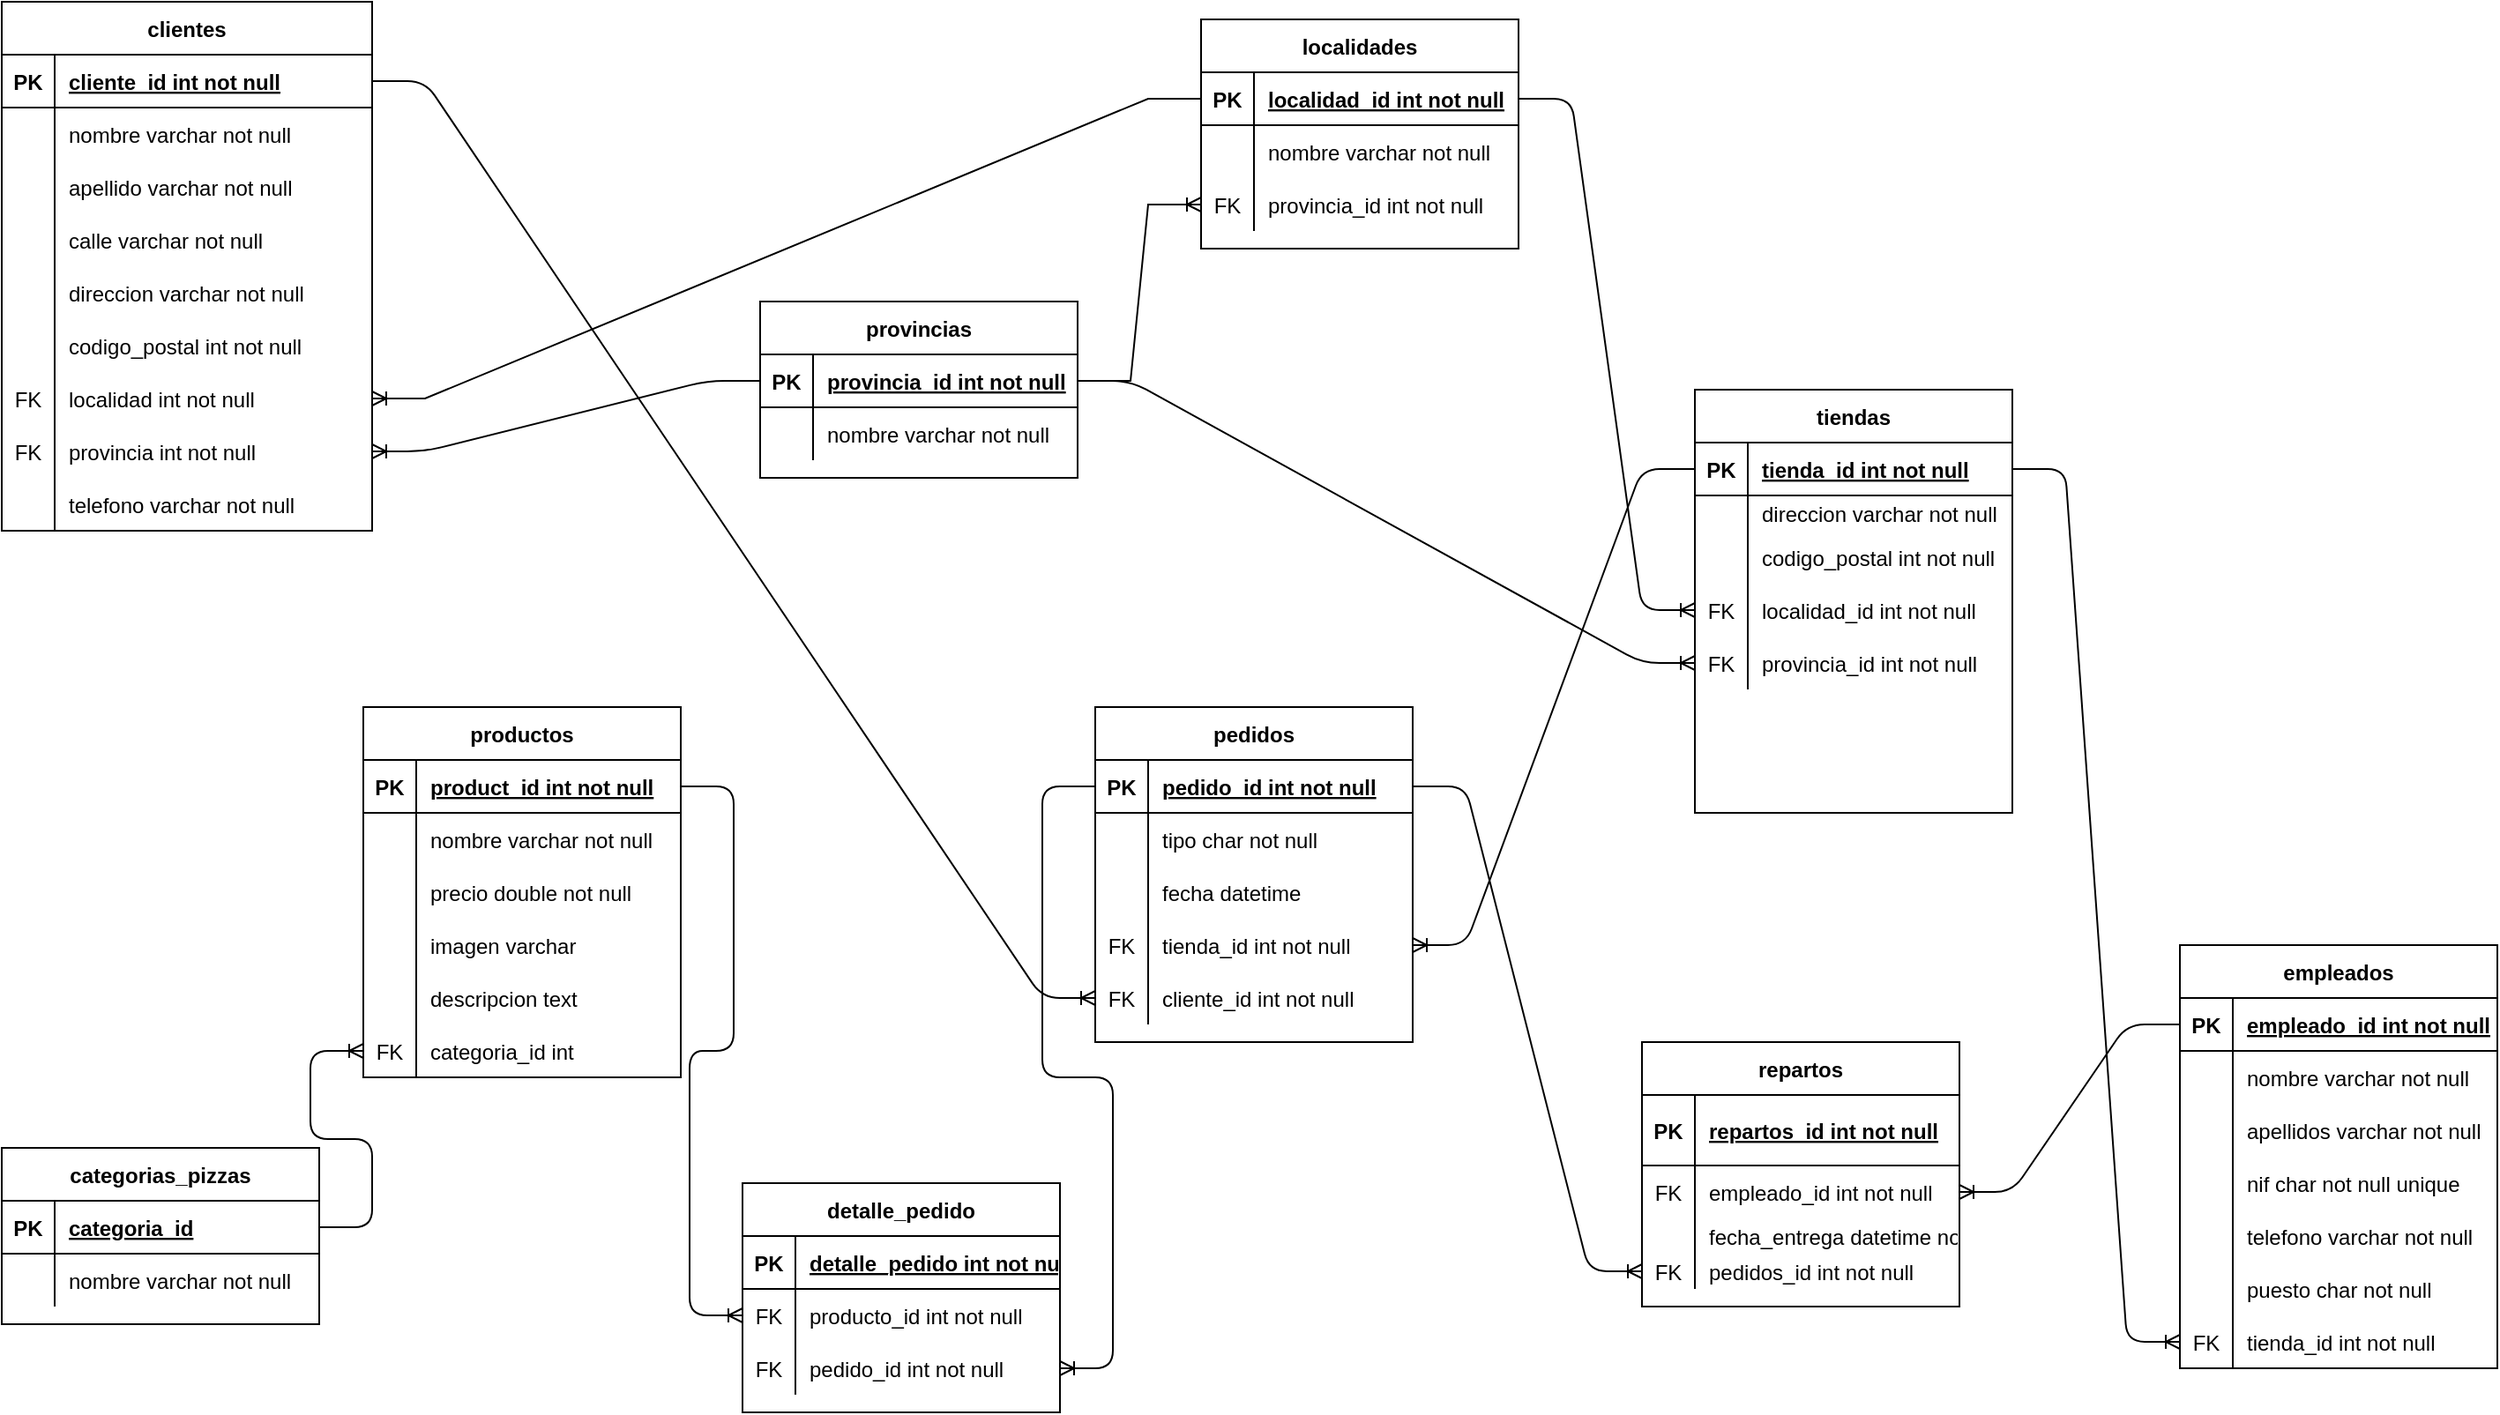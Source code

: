 <mxfile version="14.4.9" type="device"><diagram id="R2lEEEUBdFMjLlhIrx00" name="Page-1"><mxGraphModel dx="2365" dy="1545" grid="1" gridSize="10" guides="1" tooltips="1" connect="1" arrows="1" fold="1" page="1" pageScale="1" pageWidth="850" pageHeight="1100" math="0" shadow="0" extFonts="Permanent Marker^https://fonts.googleapis.com/css?family=Permanent+Marker"><root><mxCell id="0"/><mxCell id="1" parent="0"/><mxCell id="0Wo9nXaF5bsCKAVNyuNx-1" value="clientes" style="shape=table;startSize=30;container=1;collapsible=1;childLayout=tableLayout;fixedRows=1;rowLines=0;fontStyle=1;align=center;resizeLast=1;" vertex="1" parent="1"><mxGeometry x="40" y="40" width="210" height="300" as="geometry"/></mxCell><mxCell id="0Wo9nXaF5bsCKAVNyuNx-2" value="" style="shape=partialRectangle;collapsible=0;dropTarget=0;pointerEvents=0;fillColor=none;top=0;left=0;bottom=1;right=0;points=[[0,0.5],[1,0.5]];portConstraint=eastwest;" vertex="1" parent="0Wo9nXaF5bsCKAVNyuNx-1"><mxGeometry y="30" width="210" height="30" as="geometry"/></mxCell><mxCell id="0Wo9nXaF5bsCKAVNyuNx-3" value="PK" style="shape=partialRectangle;connectable=0;fillColor=none;top=0;left=0;bottom=0;right=0;fontStyle=1;overflow=hidden;" vertex="1" parent="0Wo9nXaF5bsCKAVNyuNx-2"><mxGeometry width="30" height="30" as="geometry"/></mxCell><mxCell id="0Wo9nXaF5bsCKAVNyuNx-4" value="cliente_id int not null" style="shape=partialRectangle;connectable=0;fillColor=none;top=0;left=0;bottom=0;right=0;align=left;spacingLeft=6;fontStyle=5;overflow=hidden;" vertex="1" parent="0Wo9nXaF5bsCKAVNyuNx-2"><mxGeometry x="30" width="180" height="30" as="geometry"/></mxCell><mxCell id="0Wo9nXaF5bsCKAVNyuNx-5" value="" style="shape=partialRectangle;collapsible=0;dropTarget=0;pointerEvents=0;fillColor=none;top=0;left=0;bottom=0;right=0;points=[[0,0.5],[1,0.5]];portConstraint=eastwest;" vertex="1" parent="0Wo9nXaF5bsCKAVNyuNx-1"><mxGeometry y="60" width="210" height="30" as="geometry"/></mxCell><mxCell id="0Wo9nXaF5bsCKAVNyuNx-6" value="" style="shape=partialRectangle;connectable=0;fillColor=none;top=0;left=0;bottom=0;right=0;editable=1;overflow=hidden;" vertex="1" parent="0Wo9nXaF5bsCKAVNyuNx-5"><mxGeometry width="30" height="30" as="geometry"/></mxCell><mxCell id="0Wo9nXaF5bsCKAVNyuNx-7" value="nombre varchar not null" style="shape=partialRectangle;connectable=0;fillColor=none;top=0;left=0;bottom=0;right=0;align=left;spacingLeft=6;overflow=hidden;" vertex="1" parent="0Wo9nXaF5bsCKAVNyuNx-5"><mxGeometry x="30" width="180" height="30" as="geometry"/></mxCell><mxCell id="0Wo9nXaF5bsCKAVNyuNx-8" value="" style="shape=partialRectangle;collapsible=0;dropTarget=0;pointerEvents=0;fillColor=none;top=0;left=0;bottom=0;right=0;points=[[0,0.5],[1,0.5]];portConstraint=eastwest;" vertex="1" parent="0Wo9nXaF5bsCKAVNyuNx-1"><mxGeometry y="90" width="210" height="30" as="geometry"/></mxCell><mxCell id="0Wo9nXaF5bsCKAVNyuNx-9" value="" style="shape=partialRectangle;connectable=0;fillColor=none;top=0;left=0;bottom=0;right=0;editable=1;overflow=hidden;" vertex="1" parent="0Wo9nXaF5bsCKAVNyuNx-8"><mxGeometry width="30" height="30" as="geometry"/></mxCell><mxCell id="0Wo9nXaF5bsCKAVNyuNx-10" value="apellido varchar not null" style="shape=partialRectangle;connectable=0;fillColor=none;top=0;left=0;bottom=0;right=0;align=left;spacingLeft=6;overflow=hidden;" vertex="1" parent="0Wo9nXaF5bsCKAVNyuNx-8"><mxGeometry x="30" width="180" height="30" as="geometry"/></mxCell><mxCell id="0Wo9nXaF5bsCKAVNyuNx-11" value="" style="shape=partialRectangle;collapsible=0;dropTarget=0;pointerEvents=0;fillColor=none;top=0;left=0;bottom=0;right=0;points=[[0,0.5],[1,0.5]];portConstraint=eastwest;" vertex="1" parent="0Wo9nXaF5bsCKAVNyuNx-1"><mxGeometry y="120" width="210" height="30" as="geometry"/></mxCell><mxCell id="0Wo9nXaF5bsCKAVNyuNx-12" value="" style="shape=partialRectangle;connectable=0;fillColor=none;top=0;left=0;bottom=0;right=0;editable=1;overflow=hidden;" vertex="1" parent="0Wo9nXaF5bsCKAVNyuNx-11"><mxGeometry width="30" height="30" as="geometry"/></mxCell><mxCell id="0Wo9nXaF5bsCKAVNyuNx-13" value="calle varchar not null" style="shape=partialRectangle;connectable=0;fillColor=none;top=0;left=0;bottom=0;right=0;align=left;spacingLeft=6;overflow=hidden;" vertex="1" parent="0Wo9nXaF5bsCKAVNyuNx-11"><mxGeometry x="30" width="180" height="30" as="geometry"/></mxCell><mxCell id="0Wo9nXaF5bsCKAVNyuNx-15" value="" style="shape=partialRectangle;collapsible=0;dropTarget=0;pointerEvents=0;fillColor=none;top=0;left=0;bottom=0;right=0;points=[[0,0.5],[1,0.5]];portConstraint=eastwest;" vertex="1" parent="0Wo9nXaF5bsCKAVNyuNx-1"><mxGeometry y="150" width="210" height="30" as="geometry"/></mxCell><mxCell id="0Wo9nXaF5bsCKAVNyuNx-16" value="" style="shape=partialRectangle;connectable=0;fillColor=none;top=0;left=0;bottom=0;right=0;editable=1;overflow=hidden;" vertex="1" parent="0Wo9nXaF5bsCKAVNyuNx-15"><mxGeometry width="30" height="30" as="geometry"/></mxCell><mxCell id="0Wo9nXaF5bsCKAVNyuNx-17" value="direccion varchar not null" style="shape=partialRectangle;connectable=0;fillColor=none;top=0;left=0;bottom=0;right=0;align=left;spacingLeft=6;overflow=hidden;" vertex="1" parent="0Wo9nXaF5bsCKAVNyuNx-15"><mxGeometry x="30" width="180" height="30" as="geometry"/></mxCell><mxCell id="0Wo9nXaF5bsCKAVNyuNx-18" value="" style="shape=partialRectangle;collapsible=0;dropTarget=0;pointerEvents=0;fillColor=none;top=0;left=0;bottom=0;right=0;points=[[0,0.5],[1,0.5]];portConstraint=eastwest;" vertex="1" parent="0Wo9nXaF5bsCKAVNyuNx-1"><mxGeometry y="180" width="210" height="30" as="geometry"/></mxCell><mxCell id="0Wo9nXaF5bsCKAVNyuNx-19" value="" style="shape=partialRectangle;connectable=0;fillColor=none;top=0;left=0;bottom=0;right=0;editable=1;overflow=hidden;" vertex="1" parent="0Wo9nXaF5bsCKAVNyuNx-18"><mxGeometry width="30" height="30" as="geometry"/></mxCell><mxCell id="0Wo9nXaF5bsCKAVNyuNx-20" value="codigo_postal int not null" style="shape=partialRectangle;connectable=0;fillColor=none;top=0;left=0;bottom=0;right=0;align=left;spacingLeft=6;overflow=hidden;" vertex="1" parent="0Wo9nXaF5bsCKAVNyuNx-18"><mxGeometry x="30" width="180" height="30" as="geometry"/></mxCell><mxCell id="0Wo9nXaF5bsCKAVNyuNx-21" value="" style="shape=partialRectangle;collapsible=0;dropTarget=0;pointerEvents=0;fillColor=none;top=0;left=0;bottom=0;right=0;points=[[0,0.5],[1,0.5]];portConstraint=eastwest;" vertex="1" parent="0Wo9nXaF5bsCKAVNyuNx-1"><mxGeometry y="210" width="210" height="30" as="geometry"/></mxCell><mxCell id="0Wo9nXaF5bsCKAVNyuNx-22" value="FK" style="shape=partialRectangle;connectable=0;fillColor=none;top=0;left=0;bottom=0;right=0;editable=1;overflow=hidden;" vertex="1" parent="0Wo9nXaF5bsCKAVNyuNx-21"><mxGeometry width="30" height="30" as="geometry"/></mxCell><mxCell id="0Wo9nXaF5bsCKAVNyuNx-23" value="localidad int not null" style="shape=partialRectangle;connectable=0;fillColor=none;top=0;left=0;bottom=0;right=0;align=left;spacingLeft=6;overflow=hidden;" vertex="1" parent="0Wo9nXaF5bsCKAVNyuNx-21"><mxGeometry x="30" width="180" height="30" as="geometry"/></mxCell><mxCell id="0Wo9nXaF5bsCKAVNyuNx-24" value="" style="shape=partialRectangle;collapsible=0;dropTarget=0;pointerEvents=0;fillColor=none;top=0;left=0;bottom=0;right=0;points=[[0,0.5],[1,0.5]];portConstraint=eastwest;" vertex="1" parent="0Wo9nXaF5bsCKAVNyuNx-1"><mxGeometry y="240" width="210" height="30" as="geometry"/></mxCell><mxCell id="0Wo9nXaF5bsCKAVNyuNx-25" value="FK" style="shape=partialRectangle;connectable=0;fillColor=none;top=0;left=0;bottom=0;right=0;editable=1;overflow=hidden;" vertex="1" parent="0Wo9nXaF5bsCKAVNyuNx-24"><mxGeometry width="30" height="30" as="geometry"/></mxCell><mxCell id="0Wo9nXaF5bsCKAVNyuNx-26" value="provincia int not null" style="shape=partialRectangle;connectable=0;fillColor=none;top=0;left=0;bottom=0;right=0;align=left;spacingLeft=6;overflow=hidden;" vertex="1" parent="0Wo9nXaF5bsCKAVNyuNx-24"><mxGeometry x="30" width="180" height="30" as="geometry"/></mxCell><mxCell id="0Wo9nXaF5bsCKAVNyuNx-27" value="" style="shape=partialRectangle;collapsible=0;dropTarget=0;pointerEvents=0;fillColor=none;top=0;left=0;bottom=0;right=0;points=[[0,0.5],[1,0.5]];portConstraint=eastwest;" vertex="1" parent="0Wo9nXaF5bsCKAVNyuNx-1"><mxGeometry y="270" width="210" height="30" as="geometry"/></mxCell><mxCell id="0Wo9nXaF5bsCKAVNyuNx-28" value="" style="shape=partialRectangle;connectable=0;fillColor=none;top=0;left=0;bottom=0;right=0;editable=1;overflow=hidden;" vertex="1" parent="0Wo9nXaF5bsCKAVNyuNx-27"><mxGeometry width="30" height="30" as="geometry"/></mxCell><mxCell id="0Wo9nXaF5bsCKAVNyuNx-29" value="telefono varchar not null" style="shape=partialRectangle;connectable=0;fillColor=none;top=0;left=0;bottom=0;right=0;align=left;spacingLeft=6;overflow=hidden;" vertex="1" parent="0Wo9nXaF5bsCKAVNyuNx-27"><mxGeometry x="30" width="180" height="30" as="geometry"/></mxCell><mxCell id="0Wo9nXaF5bsCKAVNyuNx-30" value="provincias" style="shape=table;startSize=30;container=1;collapsible=1;childLayout=tableLayout;fixedRows=1;rowLines=0;fontStyle=1;align=center;resizeLast=1;" vertex="1" parent="1"><mxGeometry x="470" y="210" width="180" height="100" as="geometry"/></mxCell><mxCell id="0Wo9nXaF5bsCKAVNyuNx-31" value="" style="shape=partialRectangle;collapsible=0;dropTarget=0;pointerEvents=0;fillColor=none;top=0;left=0;bottom=1;right=0;points=[[0,0.5],[1,0.5]];portConstraint=eastwest;" vertex="1" parent="0Wo9nXaF5bsCKAVNyuNx-30"><mxGeometry y="30" width="180" height="30" as="geometry"/></mxCell><mxCell id="0Wo9nXaF5bsCKAVNyuNx-32" value="PK" style="shape=partialRectangle;connectable=0;fillColor=none;top=0;left=0;bottom=0;right=0;fontStyle=1;overflow=hidden;" vertex="1" parent="0Wo9nXaF5bsCKAVNyuNx-31"><mxGeometry width="30" height="30" as="geometry"/></mxCell><mxCell id="0Wo9nXaF5bsCKAVNyuNx-33" value="provincia_id int not null" style="shape=partialRectangle;connectable=0;fillColor=none;top=0;left=0;bottom=0;right=0;align=left;spacingLeft=6;fontStyle=5;overflow=hidden;" vertex="1" parent="0Wo9nXaF5bsCKAVNyuNx-31"><mxGeometry x="30" width="150" height="30" as="geometry"/></mxCell><mxCell id="0Wo9nXaF5bsCKAVNyuNx-34" value="" style="shape=partialRectangle;collapsible=0;dropTarget=0;pointerEvents=0;fillColor=none;top=0;left=0;bottom=0;right=0;points=[[0,0.5],[1,0.5]];portConstraint=eastwest;" vertex="1" parent="0Wo9nXaF5bsCKAVNyuNx-30"><mxGeometry y="60" width="180" height="30" as="geometry"/></mxCell><mxCell id="0Wo9nXaF5bsCKAVNyuNx-35" value="" style="shape=partialRectangle;connectable=0;fillColor=none;top=0;left=0;bottom=0;right=0;editable=1;overflow=hidden;" vertex="1" parent="0Wo9nXaF5bsCKAVNyuNx-34"><mxGeometry width="30" height="30" as="geometry"/></mxCell><mxCell id="0Wo9nXaF5bsCKAVNyuNx-36" value="nombre varchar not null" style="shape=partialRectangle;connectable=0;fillColor=none;top=0;left=0;bottom=0;right=0;align=left;spacingLeft=6;overflow=hidden;" vertex="1" parent="0Wo9nXaF5bsCKAVNyuNx-34"><mxGeometry x="30" width="150" height="30" as="geometry"/></mxCell><mxCell id="0Wo9nXaF5bsCKAVNyuNx-43" value="localidades" style="shape=table;startSize=30;container=1;collapsible=1;childLayout=tableLayout;fixedRows=1;rowLines=0;fontStyle=1;align=center;resizeLast=1;" vertex="1" parent="1"><mxGeometry x="720" y="50" width="180" height="130" as="geometry"/></mxCell><mxCell id="0Wo9nXaF5bsCKAVNyuNx-44" value="" style="shape=partialRectangle;collapsible=0;dropTarget=0;pointerEvents=0;fillColor=none;top=0;left=0;bottom=1;right=0;points=[[0,0.5],[1,0.5]];portConstraint=eastwest;" vertex="1" parent="0Wo9nXaF5bsCKAVNyuNx-43"><mxGeometry y="30" width="180" height="30" as="geometry"/></mxCell><mxCell id="0Wo9nXaF5bsCKAVNyuNx-45" value="PK" style="shape=partialRectangle;connectable=0;fillColor=none;top=0;left=0;bottom=0;right=0;fontStyle=1;overflow=hidden;" vertex="1" parent="0Wo9nXaF5bsCKAVNyuNx-44"><mxGeometry width="30" height="30" as="geometry"/></mxCell><mxCell id="0Wo9nXaF5bsCKAVNyuNx-46" value="localidad_id int not null" style="shape=partialRectangle;connectable=0;fillColor=none;top=0;left=0;bottom=0;right=0;align=left;spacingLeft=6;fontStyle=5;overflow=hidden;" vertex="1" parent="0Wo9nXaF5bsCKAVNyuNx-44"><mxGeometry x="30" width="150" height="30" as="geometry"/></mxCell><mxCell id="0Wo9nXaF5bsCKAVNyuNx-47" value="" style="shape=partialRectangle;collapsible=0;dropTarget=0;pointerEvents=0;fillColor=none;top=0;left=0;bottom=0;right=0;points=[[0,0.5],[1,0.5]];portConstraint=eastwest;" vertex="1" parent="0Wo9nXaF5bsCKAVNyuNx-43"><mxGeometry y="60" width="180" height="30" as="geometry"/></mxCell><mxCell id="0Wo9nXaF5bsCKAVNyuNx-48" value="" style="shape=partialRectangle;connectable=0;fillColor=none;top=0;left=0;bottom=0;right=0;editable=1;overflow=hidden;" vertex="1" parent="0Wo9nXaF5bsCKAVNyuNx-47"><mxGeometry width="30" height="30" as="geometry"/></mxCell><mxCell id="0Wo9nXaF5bsCKAVNyuNx-49" value="nombre varchar not null" style="shape=partialRectangle;connectable=0;fillColor=none;top=0;left=0;bottom=0;right=0;align=left;spacingLeft=6;overflow=hidden;" vertex="1" parent="0Wo9nXaF5bsCKAVNyuNx-47"><mxGeometry x="30" width="150" height="30" as="geometry"/></mxCell><mxCell id="0Wo9nXaF5bsCKAVNyuNx-167" value="" style="shape=partialRectangle;collapsible=0;dropTarget=0;pointerEvents=0;fillColor=none;top=0;left=0;bottom=0;right=0;points=[[0,0.5],[1,0.5]];portConstraint=eastwest;" vertex="1" parent="0Wo9nXaF5bsCKAVNyuNx-43"><mxGeometry y="90" width="180" height="30" as="geometry"/></mxCell><mxCell id="0Wo9nXaF5bsCKAVNyuNx-168" value="FK" style="shape=partialRectangle;connectable=0;fillColor=none;top=0;left=0;bottom=0;right=0;editable=1;overflow=hidden;" vertex="1" parent="0Wo9nXaF5bsCKAVNyuNx-167"><mxGeometry width="30" height="30" as="geometry"/></mxCell><mxCell id="0Wo9nXaF5bsCKAVNyuNx-169" value="provincia_id int not null" style="shape=partialRectangle;connectable=0;fillColor=none;top=0;left=0;bottom=0;right=0;align=left;spacingLeft=6;overflow=hidden;" vertex="1" parent="0Wo9nXaF5bsCKAVNyuNx-167"><mxGeometry x="30" width="150" height="30" as="geometry"/></mxCell><mxCell id="0Wo9nXaF5bsCKAVNyuNx-51" value="pedidos" style="shape=table;startSize=30;container=1;collapsible=1;childLayout=tableLayout;fixedRows=1;rowLines=0;fontStyle=1;align=center;resizeLast=1;" vertex="1" parent="1"><mxGeometry x="660" y="440" width="180" height="190" as="geometry"/></mxCell><mxCell id="0Wo9nXaF5bsCKAVNyuNx-52" value="" style="shape=partialRectangle;collapsible=0;dropTarget=0;pointerEvents=0;fillColor=none;top=0;left=0;bottom=1;right=0;points=[[0,0.5],[1,0.5]];portConstraint=eastwest;" vertex="1" parent="0Wo9nXaF5bsCKAVNyuNx-51"><mxGeometry y="30" width="180" height="30" as="geometry"/></mxCell><mxCell id="0Wo9nXaF5bsCKAVNyuNx-53" value="PK" style="shape=partialRectangle;connectable=0;fillColor=none;top=0;left=0;bottom=0;right=0;fontStyle=1;overflow=hidden;" vertex="1" parent="0Wo9nXaF5bsCKAVNyuNx-52"><mxGeometry width="30" height="30" as="geometry"/></mxCell><mxCell id="0Wo9nXaF5bsCKAVNyuNx-54" value="pedido_id int not null" style="shape=partialRectangle;connectable=0;fillColor=none;top=0;left=0;bottom=0;right=0;align=left;spacingLeft=6;fontStyle=5;overflow=hidden;" vertex="1" parent="0Wo9nXaF5bsCKAVNyuNx-52"><mxGeometry x="30" width="150" height="30" as="geometry"/></mxCell><mxCell id="0Wo9nXaF5bsCKAVNyuNx-55" value="" style="shape=partialRectangle;collapsible=0;dropTarget=0;pointerEvents=0;fillColor=none;top=0;left=0;bottom=0;right=0;points=[[0,0.5],[1,0.5]];portConstraint=eastwest;" vertex="1" parent="0Wo9nXaF5bsCKAVNyuNx-51"><mxGeometry y="60" width="180" height="30" as="geometry"/></mxCell><mxCell id="0Wo9nXaF5bsCKAVNyuNx-56" value="" style="shape=partialRectangle;connectable=0;fillColor=none;top=0;left=0;bottom=0;right=0;editable=1;overflow=hidden;" vertex="1" parent="0Wo9nXaF5bsCKAVNyuNx-55"><mxGeometry width="30" height="30" as="geometry"/></mxCell><mxCell id="0Wo9nXaF5bsCKAVNyuNx-57" value="tipo char not null" style="shape=partialRectangle;connectable=0;fillColor=none;top=0;left=0;bottom=0;right=0;align=left;spacingLeft=6;overflow=hidden;" vertex="1" parent="0Wo9nXaF5bsCKAVNyuNx-55"><mxGeometry x="30" width="150" height="30" as="geometry"/></mxCell><mxCell id="0Wo9nXaF5bsCKAVNyuNx-58" value="" style="shape=partialRectangle;collapsible=0;dropTarget=0;pointerEvents=0;fillColor=none;top=0;left=0;bottom=0;right=0;points=[[0,0.5],[1,0.5]];portConstraint=eastwest;" vertex="1" parent="0Wo9nXaF5bsCKAVNyuNx-51"><mxGeometry y="90" width="180" height="30" as="geometry"/></mxCell><mxCell id="0Wo9nXaF5bsCKAVNyuNx-59" value="" style="shape=partialRectangle;connectable=0;fillColor=none;top=0;left=0;bottom=0;right=0;editable=1;overflow=hidden;" vertex="1" parent="0Wo9nXaF5bsCKAVNyuNx-58"><mxGeometry width="30" height="30" as="geometry"/></mxCell><mxCell id="0Wo9nXaF5bsCKAVNyuNx-60" value="fecha datetime" style="shape=partialRectangle;connectable=0;fillColor=none;top=0;left=0;bottom=0;right=0;align=left;spacingLeft=6;overflow=hidden;" vertex="1" parent="0Wo9nXaF5bsCKAVNyuNx-58"><mxGeometry x="30" width="150" height="30" as="geometry"/></mxCell><mxCell id="0Wo9nXaF5bsCKAVNyuNx-114" value="" style="shape=partialRectangle;collapsible=0;dropTarget=0;pointerEvents=0;fillColor=none;top=0;left=0;bottom=0;right=0;points=[[0,0.5],[1,0.5]];portConstraint=eastwest;" vertex="1" parent="0Wo9nXaF5bsCKAVNyuNx-51"><mxGeometry y="120" width="180" height="30" as="geometry"/></mxCell><mxCell id="0Wo9nXaF5bsCKAVNyuNx-115" value="FK" style="shape=partialRectangle;connectable=0;fillColor=none;top=0;left=0;bottom=0;right=0;editable=1;overflow=hidden;" vertex="1" parent="0Wo9nXaF5bsCKAVNyuNx-114"><mxGeometry width="30" height="30" as="geometry"/></mxCell><mxCell id="0Wo9nXaF5bsCKAVNyuNx-116" value="tienda_id int not null" style="shape=partialRectangle;connectable=0;fillColor=none;top=0;left=0;bottom=0;right=0;align=left;spacingLeft=6;overflow=hidden;" vertex="1" parent="0Wo9nXaF5bsCKAVNyuNx-114"><mxGeometry x="30" width="150" height="30" as="geometry"/></mxCell><mxCell id="0Wo9nXaF5bsCKAVNyuNx-191" value="" style="shape=partialRectangle;collapsible=0;dropTarget=0;pointerEvents=0;fillColor=none;top=0;left=0;bottom=0;right=0;points=[[0,0.5],[1,0.5]];portConstraint=eastwest;" vertex="1" parent="0Wo9nXaF5bsCKAVNyuNx-51"><mxGeometry y="150" width="180" height="30" as="geometry"/></mxCell><mxCell id="0Wo9nXaF5bsCKAVNyuNx-192" value="FK" style="shape=partialRectangle;connectable=0;fillColor=none;top=0;left=0;bottom=0;right=0;editable=1;overflow=hidden;" vertex="1" parent="0Wo9nXaF5bsCKAVNyuNx-191"><mxGeometry width="30" height="30" as="geometry"/></mxCell><mxCell id="0Wo9nXaF5bsCKAVNyuNx-193" value="cliente_id int not null" style="shape=partialRectangle;connectable=0;fillColor=none;top=0;left=0;bottom=0;right=0;align=left;spacingLeft=6;overflow=hidden;" vertex="1" parent="0Wo9nXaF5bsCKAVNyuNx-191"><mxGeometry x="30" width="150" height="30" as="geometry"/></mxCell><mxCell id="0Wo9nXaF5bsCKAVNyuNx-64" value="productos" style="shape=table;startSize=30;container=1;collapsible=1;childLayout=tableLayout;fixedRows=1;rowLines=0;fontStyle=1;align=center;resizeLast=1;" vertex="1" parent="1"><mxGeometry x="245" y="440" width="180" height="210" as="geometry"/></mxCell><mxCell id="0Wo9nXaF5bsCKAVNyuNx-65" value="" style="shape=partialRectangle;collapsible=0;dropTarget=0;pointerEvents=0;fillColor=none;top=0;left=0;bottom=1;right=0;points=[[0,0.5],[1,0.5]];portConstraint=eastwest;" vertex="1" parent="0Wo9nXaF5bsCKAVNyuNx-64"><mxGeometry y="30" width="180" height="30" as="geometry"/></mxCell><mxCell id="0Wo9nXaF5bsCKAVNyuNx-66" value="PK" style="shape=partialRectangle;connectable=0;fillColor=none;top=0;left=0;bottom=0;right=0;fontStyle=1;overflow=hidden;" vertex="1" parent="0Wo9nXaF5bsCKAVNyuNx-65"><mxGeometry width="30" height="30" as="geometry"/></mxCell><mxCell id="0Wo9nXaF5bsCKAVNyuNx-67" value="product_id int not null" style="shape=partialRectangle;connectable=0;fillColor=none;top=0;left=0;bottom=0;right=0;align=left;spacingLeft=6;fontStyle=5;overflow=hidden;" vertex="1" parent="0Wo9nXaF5bsCKAVNyuNx-65"><mxGeometry x="30" width="150" height="30" as="geometry"/></mxCell><mxCell id="0Wo9nXaF5bsCKAVNyuNx-68" value="" style="shape=partialRectangle;collapsible=0;dropTarget=0;pointerEvents=0;fillColor=none;top=0;left=0;bottom=0;right=0;points=[[0,0.5],[1,0.5]];portConstraint=eastwest;" vertex="1" parent="0Wo9nXaF5bsCKAVNyuNx-64"><mxGeometry y="60" width="180" height="30" as="geometry"/></mxCell><mxCell id="0Wo9nXaF5bsCKAVNyuNx-69" value="" style="shape=partialRectangle;connectable=0;fillColor=none;top=0;left=0;bottom=0;right=0;editable=1;overflow=hidden;" vertex="1" parent="0Wo9nXaF5bsCKAVNyuNx-68"><mxGeometry width="30" height="30" as="geometry"/></mxCell><mxCell id="0Wo9nXaF5bsCKAVNyuNx-70" value="nombre varchar not null" style="shape=partialRectangle;connectable=0;fillColor=none;top=0;left=0;bottom=0;right=0;align=left;spacingLeft=6;overflow=hidden;" vertex="1" parent="0Wo9nXaF5bsCKAVNyuNx-68"><mxGeometry x="30" width="150" height="30" as="geometry"/></mxCell><mxCell id="0Wo9nXaF5bsCKAVNyuNx-71" value="" style="shape=partialRectangle;collapsible=0;dropTarget=0;pointerEvents=0;fillColor=none;top=0;left=0;bottom=0;right=0;points=[[0,0.5],[1,0.5]];portConstraint=eastwest;" vertex="1" parent="0Wo9nXaF5bsCKAVNyuNx-64"><mxGeometry y="90" width="180" height="30" as="geometry"/></mxCell><mxCell id="0Wo9nXaF5bsCKAVNyuNx-72" value="" style="shape=partialRectangle;connectable=0;fillColor=none;top=0;left=0;bottom=0;right=0;editable=1;overflow=hidden;" vertex="1" parent="0Wo9nXaF5bsCKAVNyuNx-71"><mxGeometry width="30" height="30" as="geometry"/></mxCell><mxCell id="0Wo9nXaF5bsCKAVNyuNx-73" value="precio double not null" style="shape=partialRectangle;connectable=0;fillColor=none;top=0;left=0;bottom=0;right=0;align=left;spacingLeft=6;overflow=hidden;" vertex="1" parent="0Wo9nXaF5bsCKAVNyuNx-71"><mxGeometry x="30" width="150" height="30" as="geometry"/></mxCell><mxCell id="0Wo9nXaF5bsCKAVNyuNx-74" value="" style="shape=partialRectangle;collapsible=0;dropTarget=0;pointerEvents=0;fillColor=none;top=0;left=0;bottom=0;right=0;points=[[0,0.5],[1,0.5]];portConstraint=eastwest;" vertex="1" parent="0Wo9nXaF5bsCKAVNyuNx-64"><mxGeometry y="120" width="180" height="30" as="geometry"/></mxCell><mxCell id="0Wo9nXaF5bsCKAVNyuNx-75" value="" style="shape=partialRectangle;connectable=0;fillColor=none;top=0;left=0;bottom=0;right=0;editable=1;overflow=hidden;" vertex="1" parent="0Wo9nXaF5bsCKAVNyuNx-74"><mxGeometry width="30" height="30" as="geometry"/></mxCell><mxCell id="0Wo9nXaF5bsCKAVNyuNx-76" value="imagen varchar" style="shape=partialRectangle;connectable=0;fillColor=none;top=0;left=0;bottom=0;right=0;align=left;spacingLeft=6;overflow=hidden;" vertex="1" parent="0Wo9nXaF5bsCKAVNyuNx-74"><mxGeometry x="30" width="150" height="30" as="geometry"/></mxCell><mxCell id="0Wo9nXaF5bsCKAVNyuNx-77" value="" style="shape=partialRectangle;collapsible=0;dropTarget=0;pointerEvents=0;fillColor=none;top=0;left=0;bottom=0;right=0;points=[[0,0.5],[1,0.5]];portConstraint=eastwest;" vertex="1" parent="0Wo9nXaF5bsCKAVNyuNx-64"><mxGeometry y="150" width="180" height="30" as="geometry"/></mxCell><mxCell id="0Wo9nXaF5bsCKAVNyuNx-78" value="" style="shape=partialRectangle;connectable=0;fillColor=none;top=0;left=0;bottom=0;right=0;editable=1;overflow=hidden;" vertex="1" parent="0Wo9nXaF5bsCKAVNyuNx-77"><mxGeometry width="30" height="30" as="geometry"/></mxCell><mxCell id="0Wo9nXaF5bsCKAVNyuNx-79" value="descripcion text" style="shape=partialRectangle;connectable=0;fillColor=none;top=0;left=0;bottom=0;right=0;align=left;spacingLeft=6;overflow=hidden;" vertex="1" parent="0Wo9nXaF5bsCKAVNyuNx-77"><mxGeometry x="30" width="150" height="30" as="geometry"/></mxCell><mxCell id="0Wo9nXaF5bsCKAVNyuNx-93" value="" style="shape=partialRectangle;collapsible=0;dropTarget=0;pointerEvents=0;fillColor=none;top=0;left=0;bottom=0;right=0;points=[[0,0.5],[1,0.5]];portConstraint=eastwest;" vertex="1" parent="0Wo9nXaF5bsCKAVNyuNx-64"><mxGeometry y="180" width="180" height="30" as="geometry"/></mxCell><mxCell id="0Wo9nXaF5bsCKAVNyuNx-94" value="FK" style="shape=partialRectangle;connectable=0;fillColor=none;top=0;left=0;bottom=0;right=0;editable=1;overflow=hidden;" vertex="1" parent="0Wo9nXaF5bsCKAVNyuNx-93"><mxGeometry width="30" height="30" as="geometry"/></mxCell><mxCell id="0Wo9nXaF5bsCKAVNyuNx-95" value="categoria_id int" style="shape=partialRectangle;connectable=0;fillColor=none;top=0;left=0;bottom=0;right=0;align=left;spacingLeft=6;overflow=hidden;" vertex="1" parent="0Wo9nXaF5bsCKAVNyuNx-93"><mxGeometry x="30" width="150" height="30" as="geometry"/></mxCell><mxCell id="0Wo9nXaF5bsCKAVNyuNx-80" value="categorias_pizzas" style="shape=table;startSize=30;container=1;collapsible=1;childLayout=tableLayout;fixedRows=1;rowLines=0;fontStyle=1;align=center;resizeLast=1;" vertex="1" parent="1"><mxGeometry x="40" y="690" width="180" height="100" as="geometry"/></mxCell><mxCell id="0Wo9nXaF5bsCKAVNyuNx-81" value="" style="shape=partialRectangle;collapsible=0;dropTarget=0;pointerEvents=0;fillColor=none;top=0;left=0;bottom=1;right=0;points=[[0,0.5],[1,0.5]];portConstraint=eastwest;" vertex="1" parent="0Wo9nXaF5bsCKAVNyuNx-80"><mxGeometry y="30" width="180" height="30" as="geometry"/></mxCell><mxCell id="0Wo9nXaF5bsCKAVNyuNx-82" value="PK" style="shape=partialRectangle;connectable=0;fillColor=none;top=0;left=0;bottom=0;right=0;fontStyle=1;overflow=hidden;" vertex="1" parent="0Wo9nXaF5bsCKAVNyuNx-81"><mxGeometry width="30" height="30" as="geometry"/></mxCell><mxCell id="0Wo9nXaF5bsCKAVNyuNx-83" value="categoria_id" style="shape=partialRectangle;connectable=0;fillColor=none;top=0;left=0;bottom=0;right=0;align=left;spacingLeft=6;fontStyle=5;overflow=hidden;" vertex="1" parent="0Wo9nXaF5bsCKAVNyuNx-81"><mxGeometry x="30" width="150" height="30" as="geometry"/></mxCell><mxCell id="0Wo9nXaF5bsCKAVNyuNx-84" value="" style="shape=partialRectangle;collapsible=0;dropTarget=0;pointerEvents=0;fillColor=none;top=0;left=0;bottom=0;right=0;points=[[0,0.5],[1,0.5]];portConstraint=eastwest;" vertex="1" parent="0Wo9nXaF5bsCKAVNyuNx-80"><mxGeometry y="60" width="180" height="30" as="geometry"/></mxCell><mxCell id="0Wo9nXaF5bsCKAVNyuNx-85" value="" style="shape=partialRectangle;connectable=0;fillColor=none;top=0;left=0;bottom=0;right=0;editable=1;overflow=hidden;" vertex="1" parent="0Wo9nXaF5bsCKAVNyuNx-84"><mxGeometry width="30" height="30" as="geometry"/></mxCell><mxCell id="0Wo9nXaF5bsCKAVNyuNx-86" value="nombre varchar not null" style="shape=partialRectangle;connectable=0;fillColor=none;top=0;left=0;bottom=0;right=0;align=left;spacingLeft=6;overflow=hidden;" vertex="1" parent="0Wo9nXaF5bsCKAVNyuNx-84"><mxGeometry x="30" width="150" height="30" as="geometry"/></mxCell><mxCell id="0Wo9nXaF5bsCKAVNyuNx-97" value="tiendas" style="shape=table;startSize=30;container=1;collapsible=1;childLayout=tableLayout;fixedRows=1;rowLines=0;fontStyle=1;align=center;resizeLast=1;" vertex="1" parent="1"><mxGeometry x="1000" y="260" width="180" height="240" as="geometry"/></mxCell><mxCell id="0Wo9nXaF5bsCKAVNyuNx-98" value="" style="shape=partialRectangle;collapsible=0;dropTarget=0;pointerEvents=0;fillColor=none;top=0;left=0;bottom=1;right=0;points=[[0,0.5],[1,0.5]];portConstraint=eastwest;" vertex="1" parent="0Wo9nXaF5bsCKAVNyuNx-97"><mxGeometry y="30" width="180" height="30" as="geometry"/></mxCell><mxCell id="0Wo9nXaF5bsCKAVNyuNx-99" value="PK" style="shape=partialRectangle;connectable=0;fillColor=none;top=0;left=0;bottom=0;right=0;fontStyle=1;overflow=hidden;" vertex="1" parent="0Wo9nXaF5bsCKAVNyuNx-98"><mxGeometry width="30" height="30" as="geometry"/></mxCell><mxCell id="0Wo9nXaF5bsCKAVNyuNx-100" value="tienda_id int not null" style="shape=partialRectangle;connectable=0;fillColor=none;top=0;left=0;bottom=0;right=0;align=left;spacingLeft=6;fontStyle=5;overflow=hidden;" vertex="1" parent="0Wo9nXaF5bsCKAVNyuNx-98"><mxGeometry x="30" width="150" height="30" as="geometry"/></mxCell><mxCell id="0Wo9nXaF5bsCKAVNyuNx-101" value="" style="shape=partialRectangle;collapsible=0;dropTarget=0;pointerEvents=0;fillColor=none;top=0;left=0;bottom=0;right=0;points=[[0,0.5],[1,0.5]];portConstraint=eastwest;" vertex="1" parent="0Wo9nXaF5bsCKAVNyuNx-97"><mxGeometry y="60" width="180" height="20" as="geometry"/></mxCell><mxCell id="0Wo9nXaF5bsCKAVNyuNx-102" value="" style="shape=partialRectangle;connectable=0;fillColor=none;top=0;left=0;bottom=0;right=0;editable=1;overflow=hidden;" vertex="1" parent="0Wo9nXaF5bsCKAVNyuNx-101"><mxGeometry width="30" height="20" as="geometry"/></mxCell><mxCell id="0Wo9nXaF5bsCKAVNyuNx-103" value="direccion varchar not null" style="shape=partialRectangle;connectable=0;fillColor=none;top=0;left=0;bottom=0;right=0;align=left;spacingLeft=6;overflow=hidden;" vertex="1" parent="0Wo9nXaF5bsCKAVNyuNx-101"><mxGeometry x="30" width="150" height="20" as="geometry"/></mxCell><mxCell id="0Wo9nXaF5bsCKAVNyuNx-104" value="" style="shape=partialRectangle;collapsible=0;dropTarget=0;pointerEvents=0;fillColor=none;top=0;left=0;bottom=0;right=0;points=[[0,0.5],[1,0.5]];portConstraint=eastwest;" vertex="1" parent="0Wo9nXaF5bsCKAVNyuNx-97"><mxGeometry y="80" width="180" height="30" as="geometry"/></mxCell><mxCell id="0Wo9nXaF5bsCKAVNyuNx-105" value="" style="shape=partialRectangle;connectable=0;fillColor=none;top=0;left=0;bottom=0;right=0;editable=1;overflow=hidden;" vertex="1" parent="0Wo9nXaF5bsCKAVNyuNx-104"><mxGeometry width="30" height="30" as="geometry"/></mxCell><mxCell id="0Wo9nXaF5bsCKAVNyuNx-106" value="codigo_postal int not null" style="shape=partialRectangle;connectable=0;fillColor=none;top=0;left=0;bottom=0;right=0;align=left;spacingLeft=6;overflow=hidden;" vertex="1" parent="0Wo9nXaF5bsCKAVNyuNx-104"><mxGeometry x="30" width="150" height="30" as="geometry"/></mxCell><mxCell id="0Wo9nXaF5bsCKAVNyuNx-107" value="" style="shape=partialRectangle;collapsible=0;dropTarget=0;pointerEvents=0;fillColor=none;top=0;left=0;bottom=0;right=0;points=[[0,0.5],[1,0.5]];portConstraint=eastwest;" vertex="1" parent="0Wo9nXaF5bsCKAVNyuNx-97"><mxGeometry y="110" width="180" height="30" as="geometry"/></mxCell><mxCell id="0Wo9nXaF5bsCKAVNyuNx-108" value="FK" style="shape=partialRectangle;connectable=0;fillColor=none;top=0;left=0;bottom=0;right=0;editable=1;overflow=hidden;" vertex="1" parent="0Wo9nXaF5bsCKAVNyuNx-107"><mxGeometry width="30" height="30" as="geometry"/></mxCell><mxCell id="0Wo9nXaF5bsCKAVNyuNx-109" value="localidad_id int not null" style="shape=partialRectangle;connectable=0;fillColor=none;top=0;left=0;bottom=0;right=0;align=left;spacingLeft=6;overflow=hidden;" vertex="1" parent="0Wo9nXaF5bsCKAVNyuNx-107"><mxGeometry x="30" width="150" height="30" as="geometry"/></mxCell><mxCell id="0Wo9nXaF5bsCKAVNyuNx-110" value="" style="shape=partialRectangle;collapsible=0;dropTarget=0;pointerEvents=0;fillColor=none;top=0;left=0;bottom=0;right=0;points=[[0,0.5],[1,0.5]];portConstraint=eastwest;" vertex="1" parent="0Wo9nXaF5bsCKAVNyuNx-97"><mxGeometry y="140" width="180" height="30" as="geometry"/></mxCell><mxCell id="0Wo9nXaF5bsCKAVNyuNx-111" value="FK" style="shape=partialRectangle;connectable=0;fillColor=none;top=0;left=0;bottom=0;right=0;editable=1;overflow=hidden;" vertex="1" parent="0Wo9nXaF5bsCKAVNyuNx-110"><mxGeometry width="30" height="30" as="geometry"/></mxCell><mxCell id="0Wo9nXaF5bsCKAVNyuNx-112" value="provincia_id int not null" style="shape=partialRectangle;connectable=0;fillColor=none;top=0;left=0;bottom=0;right=0;align=left;spacingLeft=6;overflow=hidden;" vertex="1" parent="0Wo9nXaF5bsCKAVNyuNx-110"><mxGeometry x="30" width="150" height="30" as="geometry"/></mxCell><mxCell id="0Wo9nXaF5bsCKAVNyuNx-118" value="empleados" style="shape=table;startSize=30;container=1;collapsible=1;childLayout=tableLayout;fixedRows=1;rowLines=0;fontStyle=1;align=center;resizeLast=1;" vertex="1" parent="1"><mxGeometry x="1275" y="575" width="180" height="240" as="geometry"/></mxCell><mxCell id="0Wo9nXaF5bsCKAVNyuNx-119" value="" style="shape=partialRectangle;collapsible=0;dropTarget=0;pointerEvents=0;fillColor=none;top=0;left=0;bottom=1;right=0;points=[[0,0.5],[1,0.5]];portConstraint=eastwest;" vertex="1" parent="0Wo9nXaF5bsCKAVNyuNx-118"><mxGeometry y="30" width="180" height="30" as="geometry"/></mxCell><mxCell id="0Wo9nXaF5bsCKAVNyuNx-120" value="PK" style="shape=partialRectangle;connectable=0;fillColor=none;top=0;left=0;bottom=0;right=0;fontStyle=1;overflow=hidden;" vertex="1" parent="0Wo9nXaF5bsCKAVNyuNx-119"><mxGeometry width="30" height="30" as="geometry"/></mxCell><mxCell id="0Wo9nXaF5bsCKAVNyuNx-121" value="empleado_id int not null" style="shape=partialRectangle;connectable=0;fillColor=none;top=0;left=0;bottom=0;right=0;align=left;spacingLeft=6;fontStyle=5;overflow=hidden;" vertex="1" parent="0Wo9nXaF5bsCKAVNyuNx-119"><mxGeometry x="30" width="150" height="30" as="geometry"/></mxCell><mxCell id="0Wo9nXaF5bsCKAVNyuNx-122" value="" style="shape=partialRectangle;collapsible=0;dropTarget=0;pointerEvents=0;fillColor=none;top=0;left=0;bottom=0;right=0;points=[[0,0.5],[1,0.5]];portConstraint=eastwest;" vertex="1" parent="0Wo9nXaF5bsCKAVNyuNx-118"><mxGeometry y="60" width="180" height="30" as="geometry"/></mxCell><mxCell id="0Wo9nXaF5bsCKAVNyuNx-123" value="" style="shape=partialRectangle;connectable=0;fillColor=none;top=0;left=0;bottom=0;right=0;editable=1;overflow=hidden;" vertex="1" parent="0Wo9nXaF5bsCKAVNyuNx-122"><mxGeometry width="30" height="30" as="geometry"/></mxCell><mxCell id="0Wo9nXaF5bsCKAVNyuNx-124" value="nombre varchar not null" style="shape=partialRectangle;connectable=0;fillColor=none;top=0;left=0;bottom=0;right=0;align=left;spacingLeft=6;overflow=hidden;" vertex="1" parent="0Wo9nXaF5bsCKAVNyuNx-122"><mxGeometry x="30" width="150" height="30" as="geometry"/></mxCell><mxCell id="0Wo9nXaF5bsCKAVNyuNx-125" value="" style="shape=partialRectangle;collapsible=0;dropTarget=0;pointerEvents=0;fillColor=none;top=0;left=0;bottom=0;right=0;points=[[0,0.5],[1,0.5]];portConstraint=eastwest;" vertex="1" parent="0Wo9nXaF5bsCKAVNyuNx-118"><mxGeometry y="90" width="180" height="30" as="geometry"/></mxCell><mxCell id="0Wo9nXaF5bsCKAVNyuNx-126" value="" style="shape=partialRectangle;connectable=0;fillColor=none;top=0;left=0;bottom=0;right=0;editable=1;overflow=hidden;" vertex="1" parent="0Wo9nXaF5bsCKAVNyuNx-125"><mxGeometry width="30" height="30" as="geometry"/></mxCell><mxCell id="0Wo9nXaF5bsCKAVNyuNx-127" value="apellidos varchar not null" style="shape=partialRectangle;connectable=0;fillColor=none;top=0;left=0;bottom=0;right=0;align=left;spacingLeft=6;overflow=hidden;" vertex="1" parent="0Wo9nXaF5bsCKAVNyuNx-125"><mxGeometry x="30" width="150" height="30" as="geometry"/></mxCell><mxCell id="0Wo9nXaF5bsCKAVNyuNx-128" value="" style="shape=partialRectangle;collapsible=0;dropTarget=0;pointerEvents=0;fillColor=none;top=0;left=0;bottom=0;right=0;points=[[0,0.5],[1,0.5]];portConstraint=eastwest;" vertex="1" parent="0Wo9nXaF5bsCKAVNyuNx-118"><mxGeometry y="120" width="180" height="30" as="geometry"/></mxCell><mxCell id="0Wo9nXaF5bsCKAVNyuNx-129" value="" style="shape=partialRectangle;connectable=0;fillColor=none;top=0;left=0;bottom=0;right=0;editable=1;overflow=hidden;" vertex="1" parent="0Wo9nXaF5bsCKAVNyuNx-128"><mxGeometry width="30" height="30" as="geometry"/></mxCell><mxCell id="0Wo9nXaF5bsCKAVNyuNx-130" value="nif char not null unique" style="shape=partialRectangle;connectable=0;fillColor=none;top=0;left=0;bottom=0;right=0;align=left;spacingLeft=6;overflow=hidden;" vertex="1" parent="0Wo9nXaF5bsCKAVNyuNx-128"><mxGeometry x="30" width="150" height="30" as="geometry"/></mxCell><mxCell id="0Wo9nXaF5bsCKAVNyuNx-131" value="" style="shape=partialRectangle;collapsible=0;dropTarget=0;pointerEvents=0;fillColor=none;top=0;left=0;bottom=0;right=0;points=[[0,0.5],[1,0.5]];portConstraint=eastwest;" vertex="1" parent="0Wo9nXaF5bsCKAVNyuNx-118"><mxGeometry y="150" width="180" height="30" as="geometry"/></mxCell><mxCell id="0Wo9nXaF5bsCKAVNyuNx-132" value="" style="shape=partialRectangle;connectable=0;fillColor=none;top=0;left=0;bottom=0;right=0;editable=1;overflow=hidden;" vertex="1" parent="0Wo9nXaF5bsCKAVNyuNx-131"><mxGeometry width="30" height="30" as="geometry"/></mxCell><mxCell id="0Wo9nXaF5bsCKAVNyuNx-133" value="telefono varchar not null" style="shape=partialRectangle;connectable=0;fillColor=none;top=0;left=0;bottom=0;right=0;align=left;spacingLeft=6;overflow=hidden;" vertex="1" parent="0Wo9nXaF5bsCKAVNyuNx-131"><mxGeometry x="30" width="150" height="30" as="geometry"/></mxCell><mxCell id="0Wo9nXaF5bsCKAVNyuNx-137" value="" style="shape=partialRectangle;collapsible=0;dropTarget=0;pointerEvents=0;fillColor=none;top=0;left=0;bottom=0;right=0;points=[[0,0.5],[1,0.5]];portConstraint=eastwest;" vertex="1" parent="0Wo9nXaF5bsCKAVNyuNx-118"><mxGeometry y="180" width="180" height="30" as="geometry"/></mxCell><mxCell id="0Wo9nXaF5bsCKAVNyuNx-138" value="" style="shape=partialRectangle;connectable=0;fillColor=none;top=0;left=0;bottom=0;right=0;editable=1;overflow=hidden;" vertex="1" parent="0Wo9nXaF5bsCKAVNyuNx-137"><mxGeometry width="30" height="30" as="geometry"/></mxCell><mxCell id="0Wo9nXaF5bsCKAVNyuNx-139" value="puesto char not null" style="shape=partialRectangle;connectable=0;fillColor=none;top=0;left=0;bottom=0;right=0;align=left;spacingLeft=6;overflow=hidden;" vertex="1" parent="0Wo9nXaF5bsCKAVNyuNx-137"><mxGeometry x="30" width="150" height="30" as="geometry"/></mxCell><mxCell id="0Wo9nXaF5bsCKAVNyuNx-140" value="" style="shape=partialRectangle;collapsible=0;dropTarget=0;pointerEvents=0;fillColor=none;top=0;left=0;bottom=0;right=0;points=[[0,0.5],[1,0.5]];portConstraint=eastwest;" vertex="1" parent="0Wo9nXaF5bsCKAVNyuNx-118"><mxGeometry y="210" width="180" height="30" as="geometry"/></mxCell><mxCell id="0Wo9nXaF5bsCKAVNyuNx-141" value="FK" style="shape=partialRectangle;connectable=0;fillColor=none;top=0;left=0;bottom=0;right=0;editable=1;overflow=hidden;" vertex="1" parent="0Wo9nXaF5bsCKAVNyuNx-140"><mxGeometry width="30" height="30" as="geometry"/></mxCell><mxCell id="0Wo9nXaF5bsCKAVNyuNx-142" value="tienda_id int not null" style="shape=partialRectangle;connectable=0;fillColor=none;top=0;left=0;bottom=0;right=0;align=left;spacingLeft=6;overflow=hidden;" vertex="1" parent="0Wo9nXaF5bsCKAVNyuNx-140"><mxGeometry x="30" width="150" height="30" as="geometry"/></mxCell><mxCell id="0Wo9nXaF5bsCKAVNyuNx-146" value="repartos" style="shape=table;startSize=30;container=1;collapsible=1;childLayout=tableLayout;fixedRows=1;rowLines=0;fontStyle=1;align=center;resizeLast=1;" vertex="1" parent="1"><mxGeometry x="970" y="630" width="180" height="150" as="geometry"/></mxCell><mxCell id="0Wo9nXaF5bsCKAVNyuNx-147" value="" style="shape=partialRectangle;collapsible=0;dropTarget=0;pointerEvents=0;fillColor=none;top=0;left=0;bottom=1;right=0;points=[[0,0.5],[1,0.5]];portConstraint=eastwest;" vertex="1" parent="0Wo9nXaF5bsCKAVNyuNx-146"><mxGeometry y="30" width="180" height="40" as="geometry"/></mxCell><mxCell id="0Wo9nXaF5bsCKAVNyuNx-148" value="PK" style="shape=partialRectangle;connectable=0;fillColor=none;top=0;left=0;bottom=0;right=0;fontStyle=1;overflow=hidden;" vertex="1" parent="0Wo9nXaF5bsCKAVNyuNx-147"><mxGeometry width="30" height="40" as="geometry"/></mxCell><mxCell id="0Wo9nXaF5bsCKAVNyuNx-149" value="repartos_id int not null" style="shape=partialRectangle;connectable=0;fillColor=none;top=0;left=0;bottom=0;right=0;align=left;spacingLeft=6;fontStyle=5;overflow=hidden;" vertex="1" parent="0Wo9nXaF5bsCKAVNyuNx-147"><mxGeometry x="30" width="150" height="40" as="geometry"/></mxCell><mxCell id="0Wo9nXaF5bsCKAVNyuNx-150" value="" style="shape=partialRectangle;collapsible=0;dropTarget=0;pointerEvents=0;fillColor=none;top=0;left=0;bottom=0;right=0;points=[[0,0.5],[1,0.5]];portConstraint=eastwest;" vertex="1" parent="0Wo9nXaF5bsCKAVNyuNx-146"><mxGeometry y="70" width="180" height="30" as="geometry"/></mxCell><mxCell id="0Wo9nXaF5bsCKAVNyuNx-151" value="FK" style="shape=partialRectangle;connectable=0;fillColor=none;top=0;left=0;bottom=0;right=0;editable=1;overflow=hidden;" vertex="1" parent="0Wo9nXaF5bsCKAVNyuNx-150"><mxGeometry width="30" height="30" as="geometry"/></mxCell><mxCell id="0Wo9nXaF5bsCKAVNyuNx-152" value="empleado_id int not null" style="shape=partialRectangle;connectable=0;fillColor=none;top=0;left=0;bottom=0;right=0;align=left;spacingLeft=6;overflow=hidden;" vertex="1" parent="0Wo9nXaF5bsCKAVNyuNx-150"><mxGeometry x="30" width="150" height="30" as="geometry"/></mxCell><mxCell id="0Wo9nXaF5bsCKAVNyuNx-153" value="" style="shape=partialRectangle;collapsible=0;dropTarget=0;pointerEvents=0;fillColor=none;top=0;left=0;bottom=0;right=0;points=[[0,0.5],[1,0.5]];portConstraint=eastwest;" vertex="1" parent="0Wo9nXaF5bsCKAVNyuNx-146"><mxGeometry y="100" width="180" height="20" as="geometry"/></mxCell><mxCell id="0Wo9nXaF5bsCKAVNyuNx-154" value="" style="shape=partialRectangle;connectable=0;fillColor=none;top=0;left=0;bottom=0;right=0;editable=1;overflow=hidden;" vertex="1" parent="0Wo9nXaF5bsCKAVNyuNx-153"><mxGeometry width="30" height="20" as="geometry"/></mxCell><mxCell id="0Wo9nXaF5bsCKAVNyuNx-155" value="fecha_entrega datetime not null" style="shape=partialRectangle;connectable=0;fillColor=none;top=0;left=0;bottom=0;right=0;align=left;spacingLeft=6;overflow=hidden;" vertex="1" parent="0Wo9nXaF5bsCKAVNyuNx-153"><mxGeometry x="30" width="150" height="20" as="geometry"/></mxCell><mxCell id="0Wo9nXaF5bsCKAVNyuNx-159" value="" style="shape=partialRectangle;collapsible=0;dropTarget=0;pointerEvents=0;fillColor=none;top=0;left=0;bottom=0;right=0;points=[[0,0.5],[1,0.5]];portConstraint=eastwest;" vertex="1" parent="0Wo9nXaF5bsCKAVNyuNx-146"><mxGeometry y="120" width="180" height="20" as="geometry"/></mxCell><mxCell id="0Wo9nXaF5bsCKAVNyuNx-160" value="FK" style="shape=partialRectangle;connectable=0;fillColor=none;top=0;left=0;bottom=0;right=0;editable=1;overflow=hidden;" vertex="1" parent="0Wo9nXaF5bsCKAVNyuNx-159"><mxGeometry width="30" height="20" as="geometry"/></mxCell><mxCell id="0Wo9nXaF5bsCKAVNyuNx-161" value="pedidos_id int not null" style="shape=partialRectangle;connectable=0;fillColor=none;top=0;left=0;bottom=0;right=0;align=left;spacingLeft=6;overflow=hidden;" vertex="1" parent="0Wo9nXaF5bsCKAVNyuNx-159"><mxGeometry x="30" width="150" height="20" as="geometry"/></mxCell><mxCell id="0Wo9nXaF5bsCKAVNyuNx-163" value="" style="edgeStyle=entityRelationEdgeStyle;fontSize=12;html=1;endArrow=ERoneToMany;exitX=1;exitY=0.5;exitDx=0;exitDy=0;entryX=0;entryY=0.5;entryDx=0;entryDy=0;" edge="1" parent="1" source="0Wo9nXaF5bsCKAVNyuNx-98" target="0Wo9nXaF5bsCKAVNyuNx-140"><mxGeometry width="100" height="100" relative="1" as="geometry"><mxPoint x="1290" y="390" as="sourcePoint"/><mxPoint x="1390" y="290" as="targetPoint"/></mxGeometry></mxCell><mxCell id="0Wo9nXaF5bsCKAVNyuNx-164" value="" style="edgeStyle=entityRelationEdgeStyle;fontSize=12;html=1;endArrow=ERoneToMany;exitX=0;exitY=0.5;exitDx=0;exitDy=0;entryX=1;entryY=0.5;entryDx=0;entryDy=0;" edge="1" parent="1" source="0Wo9nXaF5bsCKAVNyuNx-119" target="0Wo9nXaF5bsCKAVNyuNx-150"><mxGeometry width="100" height="100" relative="1" as="geometry"><mxPoint x="1080" y="700" as="sourcePoint"/><mxPoint x="1180" y="600" as="targetPoint"/></mxGeometry></mxCell><mxCell id="0Wo9nXaF5bsCKAVNyuNx-165" value="" style="edgeStyle=entityRelationEdgeStyle;fontSize=12;html=1;endArrow=ERoneToMany;exitX=0;exitY=0.5;exitDx=0;exitDy=0;entryX=1;entryY=0.5;entryDx=0;entryDy=0;" edge="1" parent="1" source="0Wo9nXaF5bsCKAVNyuNx-98" target="0Wo9nXaF5bsCKAVNyuNx-114"><mxGeometry width="100" height="100" relative="1" as="geometry"><mxPoint x="790" y="520" as="sourcePoint"/><mxPoint x="890" y="420" as="targetPoint"/></mxGeometry></mxCell><mxCell id="0Wo9nXaF5bsCKAVNyuNx-166" value="" style="edgeStyle=entityRelationEdgeStyle;fontSize=12;html=1;endArrow=ERoneToMany;exitX=1;exitY=0.5;exitDx=0;exitDy=0;entryX=0;entryY=0.5;entryDx=0;entryDy=0;" edge="1" parent="1" source="0Wo9nXaF5bsCKAVNyuNx-81" target="0Wo9nXaF5bsCKAVNyuNx-93"><mxGeometry width="100" height="100" relative="1" as="geometry"><mxPoint x="160" y="610" as="sourcePoint"/><mxPoint x="260" y="510" as="targetPoint"/></mxGeometry></mxCell><mxCell id="0Wo9nXaF5bsCKAVNyuNx-170" value="" style="edgeStyle=entityRelationEdgeStyle;fontSize=12;html=1;endArrow=ERoneToMany;entryX=0;entryY=0.5;entryDx=0;entryDy=0;exitX=1;exitY=0.5;exitDx=0;exitDy=0;rounded=0;" edge="1" parent="1" source="0Wo9nXaF5bsCKAVNyuNx-31" target="0Wo9nXaF5bsCKAVNyuNx-167"><mxGeometry width="100" height="100" relative="1" as="geometry"><mxPoint x="600" y="180" as="sourcePoint"/><mxPoint x="700" y="80" as="targetPoint"/></mxGeometry></mxCell><mxCell id="0Wo9nXaF5bsCKAVNyuNx-171" value="" style="edgeStyle=entityRelationEdgeStyle;fontSize=12;html=1;endArrow=ERoneToMany;exitX=1;exitY=0.5;exitDx=0;exitDy=0;entryX=0;entryY=0.5;entryDx=0;entryDy=0;" edge="1" parent="1" source="0Wo9nXaF5bsCKAVNyuNx-44" target="0Wo9nXaF5bsCKAVNyuNx-107"><mxGeometry width="100" height="100" relative="1" as="geometry"><mxPoint x="990" y="170" as="sourcePoint"/><mxPoint x="1090" y="70" as="targetPoint"/></mxGeometry></mxCell><mxCell id="0Wo9nXaF5bsCKAVNyuNx-172" value="" style="edgeStyle=entityRelationEdgeStyle;fontSize=12;html=1;endArrow=ERoneToMany;exitX=1;exitY=0.5;exitDx=0;exitDy=0;entryX=0;entryY=0.5;entryDx=0;entryDy=0;" edge="1" parent="1" source="0Wo9nXaF5bsCKAVNyuNx-31" target="0Wo9nXaF5bsCKAVNyuNx-110"><mxGeometry width="100" height="100" relative="1" as="geometry"><mxPoint x="680" y="350" as="sourcePoint"/><mxPoint x="780" y="250" as="targetPoint"/></mxGeometry></mxCell><mxCell id="0Wo9nXaF5bsCKAVNyuNx-173" value="" style="edgeStyle=entityRelationEdgeStyle;fontSize=12;html=1;endArrow=ERoneToMany;exitX=0;exitY=0.5;exitDx=0;exitDy=0;entryX=1;entryY=0.5;entryDx=0;entryDy=0;" edge="1" parent="1" source="0Wo9nXaF5bsCKAVNyuNx-31" target="0Wo9nXaF5bsCKAVNyuNx-24"><mxGeometry width="100" height="100" relative="1" as="geometry"><mxPoint x="320" y="370" as="sourcePoint"/><mxPoint x="420" y="270" as="targetPoint"/></mxGeometry></mxCell><mxCell id="0Wo9nXaF5bsCKAVNyuNx-174" value="" style="edgeStyle=entityRelationEdgeStyle;fontSize=12;html=1;endArrow=ERoneToMany;exitX=0;exitY=0.5;exitDx=0;exitDy=0;entryX=1;entryY=0.5;entryDx=0;entryDy=0;rounded=0;" edge="1" parent="1" source="0Wo9nXaF5bsCKAVNyuNx-44" target="0Wo9nXaF5bsCKAVNyuNx-21"><mxGeometry width="100" height="100" relative="1" as="geometry"><mxPoint x="500" y="350" as="sourcePoint"/><mxPoint x="630" y="270" as="targetPoint"/></mxGeometry></mxCell><mxCell id="0Wo9nXaF5bsCKAVNyuNx-175" value="" style="edgeStyle=entityRelationEdgeStyle;fontSize=12;html=1;endArrow=ERoneToMany;exitX=1;exitY=0.5;exitDx=0;exitDy=0;entryX=0;entryY=0.5;entryDx=0;entryDy=0;" edge="1" parent="1" source="0Wo9nXaF5bsCKAVNyuNx-52" target="0Wo9nXaF5bsCKAVNyuNx-159"><mxGeometry width="100" height="100" relative="1" as="geometry"><mxPoint x="780" y="770" as="sourcePoint"/><mxPoint x="880" y="670" as="targetPoint"/></mxGeometry></mxCell><mxCell id="0Wo9nXaF5bsCKAVNyuNx-176" value="detalle_pedido" style="shape=table;startSize=30;container=1;collapsible=1;childLayout=tableLayout;fixedRows=1;rowLines=0;fontStyle=1;align=center;resizeLast=1;" vertex="1" parent="1"><mxGeometry x="460" y="710" width="180" height="130" as="geometry"/></mxCell><mxCell id="0Wo9nXaF5bsCKAVNyuNx-177" value="" style="shape=partialRectangle;collapsible=0;dropTarget=0;pointerEvents=0;fillColor=none;top=0;left=0;bottom=1;right=0;points=[[0,0.5],[1,0.5]];portConstraint=eastwest;" vertex="1" parent="0Wo9nXaF5bsCKAVNyuNx-176"><mxGeometry y="30" width="180" height="30" as="geometry"/></mxCell><mxCell id="0Wo9nXaF5bsCKAVNyuNx-178" value="PK" style="shape=partialRectangle;connectable=0;fillColor=none;top=0;left=0;bottom=0;right=0;fontStyle=1;overflow=hidden;" vertex="1" parent="0Wo9nXaF5bsCKAVNyuNx-177"><mxGeometry width="30" height="30" as="geometry"/></mxCell><mxCell id="0Wo9nXaF5bsCKAVNyuNx-179" value="detalle_pedido int not null" style="shape=partialRectangle;connectable=0;fillColor=none;top=0;left=0;bottom=0;right=0;align=left;spacingLeft=6;fontStyle=5;overflow=hidden;" vertex="1" parent="0Wo9nXaF5bsCKAVNyuNx-177"><mxGeometry x="30" width="150" height="30" as="geometry"/></mxCell><mxCell id="0Wo9nXaF5bsCKAVNyuNx-180" value="" style="shape=partialRectangle;collapsible=0;dropTarget=0;pointerEvents=0;fillColor=none;top=0;left=0;bottom=0;right=0;points=[[0,0.5],[1,0.5]];portConstraint=eastwest;" vertex="1" parent="0Wo9nXaF5bsCKAVNyuNx-176"><mxGeometry y="60" width="180" height="30" as="geometry"/></mxCell><mxCell id="0Wo9nXaF5bsCKAVNyuNx-181" value="FK" style="shape=partialRectangle;connectable=0;fillColor=none;top=0;left=0;bottom=0;right=0;editable=1;overflow=hidden;" vertex="1" parent="0Wo9nXaF5bsCKAVNyuNx-180"><mxGeometry width="30" height="30" as="geometry"/></mxCell><mxCell id="0Wo9nXaF5bsCKAVNyuNx-182" value="producto_id int not null" style="shape=partialRectangle;connectable=0;fillColor=none;top=0;left=0;bottom=0;right=0;align=left;spacingLeft=6;overflow=hidden;" vertex="1" parent="0Wo9nXaF5bsCKAVNyuNx-180"><mxGeometry x="30" width="150" height="30" as="geometry"/></mxCell><mxCell id="0Wo9nXaF5bsCKAVNyuNx-183" value="" style="shape=partialRectangle;collapsible=0;dropTarget=0;pointerEvents=0;fillColor=none;top=0;left=0;bottom=0;right=0;points=[[0,0.5],[1,0.5]];portConstraint=eastwest;" vertex="1" parent="0Wo9nXaF5bsCKAVNyuNx-176"><mxGeometry y="90" width="180" height="30" as="geometry"/></mxCell><mxCell id="0Wo9nXaF5bsCKAVNyuNx-184" value="FK" style="shape=partialRectangle;connectable=0;fillColor=none;top=0;left=0;bottom=0;right=0;editable=1;overflow=hidden;" vertex="1" parent="0Wo9nXaF5bsCKAVNyuNx-183"><mxGeometry width="30" height="30" as="geometry"/></mxCell><mxCell id="0Wo9nXaF5bsCKAVNyuNx-185" value="pedido_id int not null" style="shape=partialRectangle;connectable=0;fillColor=none;top=0;left=0;bottom=0;right=0;align=left;spacingLeft=6;overflow=hidden;" vertex="1" parent="0Wo9nXaF5bsCKAVNyuNx-183"><mxGeometry x="30" width="150" height="30" as="geometry"/></mxCell><mxCell id="0Wo9nXaF5bsCKAVNyuNx-194" value="" style="edgeStyle=entityRelationEdgeStyle;fontSize=12;html=1;endArrow=ERoneToMany;exitX=1;exitY=0.5;exitDx=0;exitDy=0;entryX=0;entryY=0.5;entryDx=0;entryDy=0;" edge="1" parent="1" source="0Wo9nXaF5bsCKAVNyuNx-2" target="0Wo9nXaF5bsCKAVNyuNx-191"><mxGeometry width="100" height="100" relative="1" as="geometry"><mxPoint x="430" y="460" as="sourcePoint"/><mxPoint x="530" y="360" as="targetPoint"/></mxGeometry></mxCell><mxCell id="0Wo9nXaF5bsCKAVNyuNx-195" value="" style="edgeStyle=entityRelationEdgeStyle;fontSize=12;html=1;endArrow=ERoneToMany;exitX=1;exitY=0.5;exitDx=0;exitDy=0;entryX=0;entryY=0.5;entryDx=0;entryDy=0;" edge="1" parent="1" source="0Wo9nXaF5bsCKAVNyuNx-65" target="0Wo9nXaF5bsCKAVNyuNx-180"><mxGeometry width="100" height="100" relative="1" as="geometry"><mxPoint x="450" y="630" as="sourcePoint"/><mxPoint x="550" y="530" as="targetPoint"/></mxGeometry></mxCell><mxCell id="0Wo9nXaF5bsCKAVNyuNx-198" value="" style="edgeStyle=entityRelationEdgeStyle;fontSize=12;html=1;endArrow=ERoneToMany;exitX=0;exitY=0.5;exitDx=0;exitDy=0;entryX=1;entryY=0.5;entryDx=0;entryDy=0;" edge="1" parent="1" source="0Wo9nXaF5bsCKAVNyuNx-52" target="0Wo9nXaF5bsCKAVNyuNx-183"><mxGeometry width="100" height="100" relative="1" as="geometry"><mxPoint x="710" y="830" as="sourcePoint"/><mxPoint x="810" y="730" as="targetPoint"/></mxGeometry></mxCell></root></mxGraphModel></diagram></mxfile>